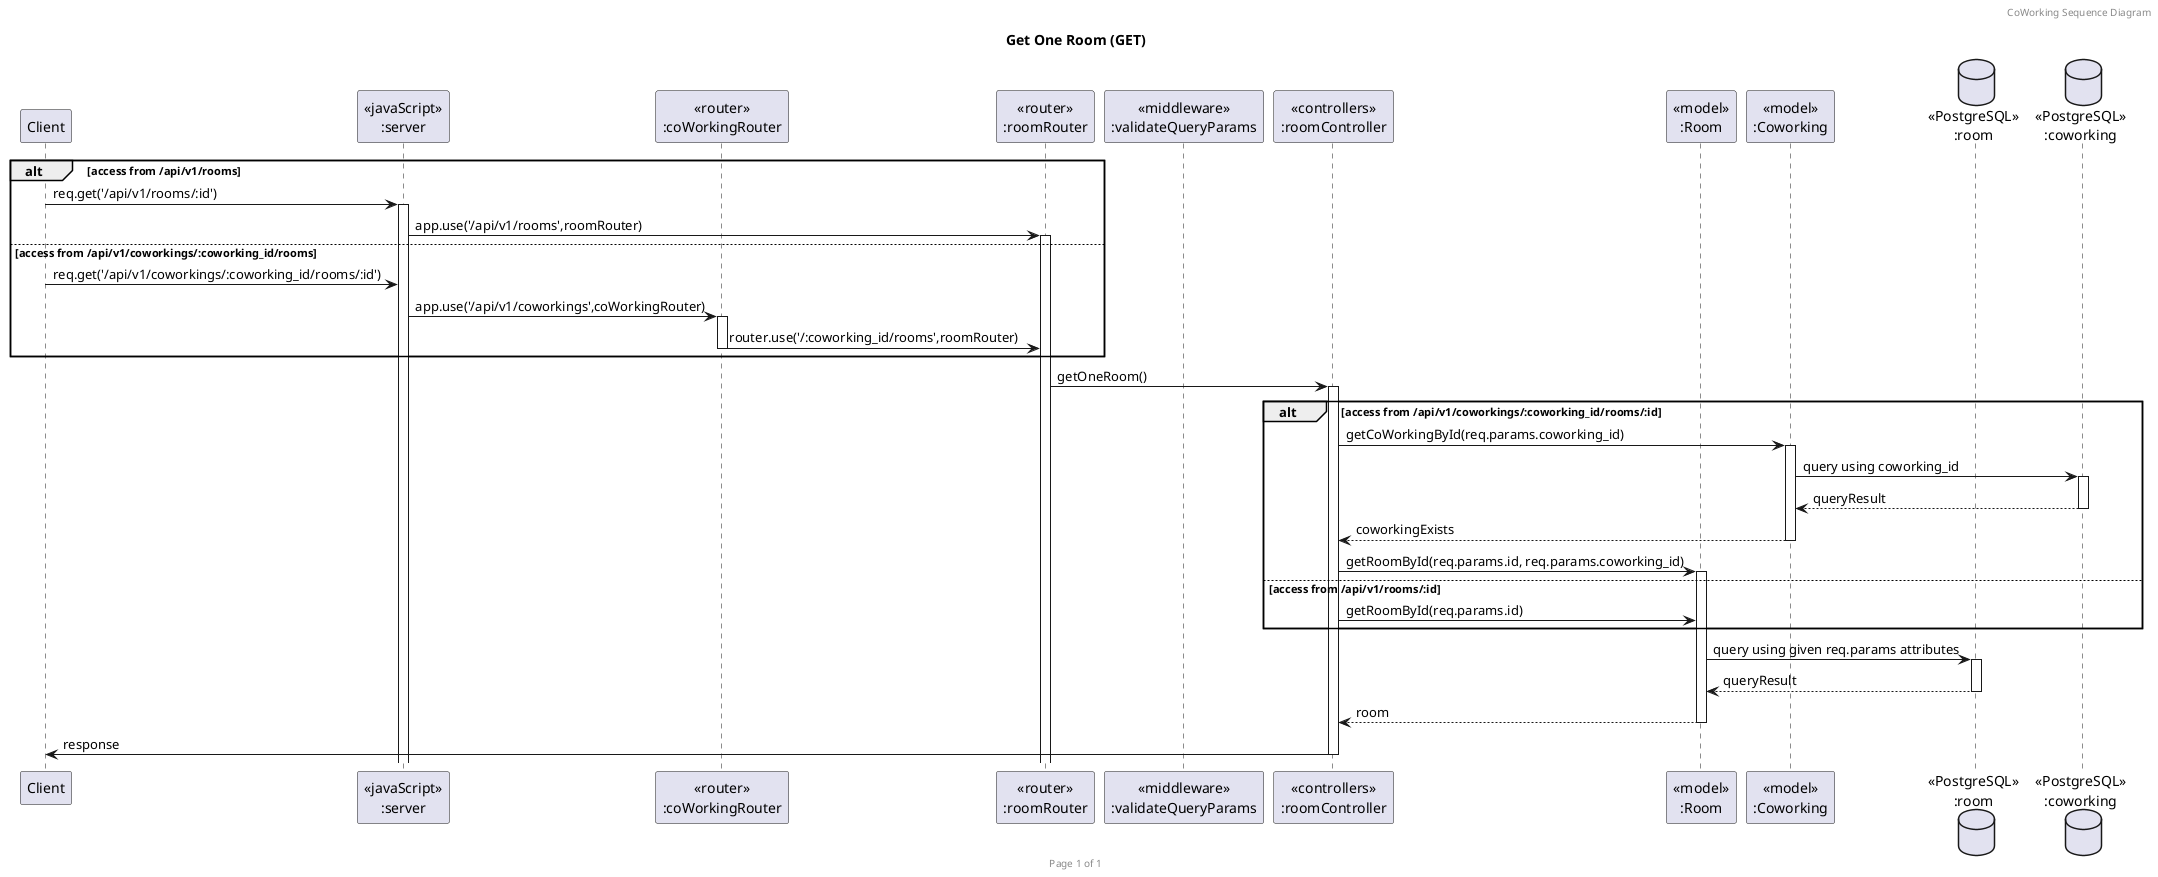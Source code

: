 @startuml Get One Room (GET)

header CoWorking Sequence Diagram
footer Page %page% of %lastpage%
title "Get One Room (GET)"

participant "Client" as client
participant "<<javaScript>>\n:server" as server
participant "<<router>>\n:coWorkingRouter" as coWorkingRouter
participant "<<router>>\n:roomRouter" as roomRouter
participant "<<middleware>>\n:validateQueryParams" as middleware
participant "<<controllers>>\n:roomController" as roomController
participant "<<model>>\n:Room" as roomModel
participant "<<model>>\n:Coworking" as coWorkingModel
database "<<PostgreSQL>>\n:room" as roomDatabase
database "<<PostgreSQL>>\n:coworking" as coWorkingDatabase

alt access from /api/v1/rooms
client->server ++:req.get('/api/v1/rooms/:id')
server->roomRouter ++:app.use('/api/v1/rooms',roomRouter)
else access from /api/v1/coworkings/:coworking_id/rooms
client->server :req.get('/api/v1/coworkings/:coworking_id/rooms/:id')
server->coWorkingRouter ++:app.use('/api/v1/coworkings',coWorkingRouter)
coWorkingRouter->roomRouter --: router.use('/:coworking_id/rooms',roomRouter)
end

roomRouter -> roomController ++:getOneRoom()
alt access from /api/v1/coworkings/:coworking_id/rooms/:id
    roomController -> coWorkingModel ++: getCoWorkingById(req.params.coworking_id)
    coWorkingModel -> coWorkingDatabase ++: query using coworking_id
    coWorkingDatabase --> coWorkingModel --: queryResult
    coWorkingModel --> roomController --: coworkingExists 
    roomController -> roomModel ++: getRoomById(req.params.id, req.params.coworking_id)
else access from /api/v1/rooms/:id
    roomController -> roomModel : getRoomById(req.params.id)
end
roomModel -> roomDatabase ++: query using given req.params attributes
roomDatabase --> roomModel --: queryResult
roomModel --> roomController --: room
roomController -> client --: response
@enduml
